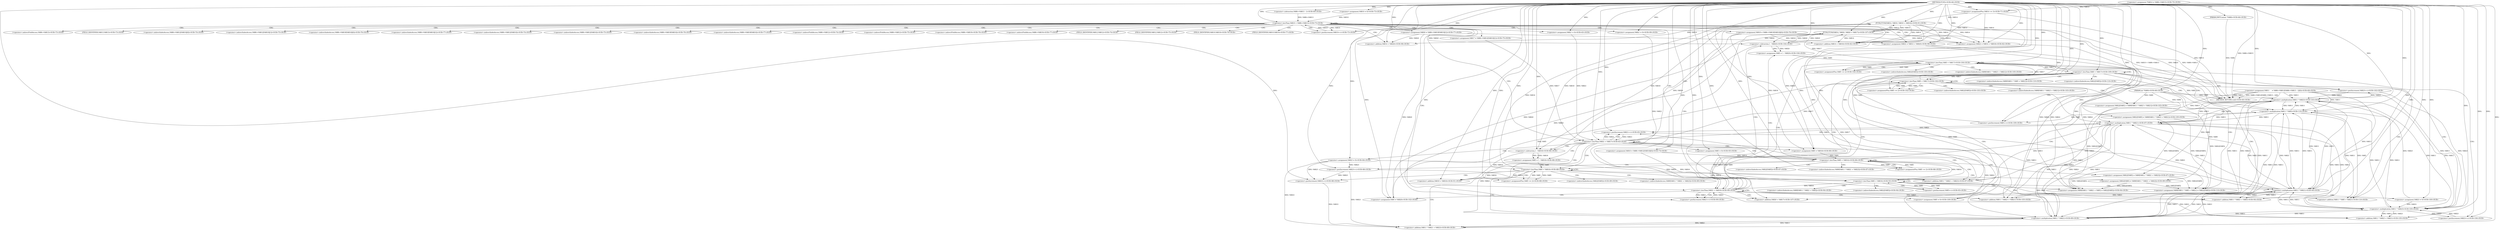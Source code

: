 
digraph "FUN5" {  

"12046" [label = "(METHOD,FUN5)<SUB>66</SUB>" ]

"12329" [label = "(METHOD_RETURN,void)<SUB>66</SUB>" ]

"12047" [label = "(PARAM,DWTContext *VAR8)<SUB>66</SUB>" ]

"12048" [label = "(PARAM,int *VAR9)<SUB>66</SUB>" ]

"12052" [label = "(&lt;operator&gt;.assignment,VAR11     = VAR8-&gt;VAR12[VAR8-&gt;VAR13 - 1][0])<SUB>69</SUB>" ]

"12066" [label = "(&lt;operator&gt;.assignment,*VAR14 = VAR8-&gt;VAR15)<SUB>70</SUB>" ]

"12071" [label = "(&lt;operator&gt;.assignmentPlus,VAR14 += 3)<SUB>71</SUB>" ]

"12079" [label = "(&lt;operator&gt;.lessThan,VAR10 &lt; VAR8-&gt;VAR13)<SUB>73</SUB>" ]

"12084" [label = "(&lt;operator&gt;.postIncrement,VAR10++)<SUB>73</SUB>" ]

"12076" [label = "(&lt;operator&gt;.assignment,VAR10 = 0)<SUB>73</SUB>" ]

"12092" [label = "(&lt;operator&gt;.assignment,VAR16 = VAR8-&gt;VAR12[VAR10][0])<SUB>74</SUB>" ]

"12101" [label = "(&lt;operator&gt;.assignment,VAR17 = VAR8-&gt;VAR12[VAR10][1])<SUB>75</SUB>" ]

"12110" [label = "(&lt;operator&gt;.assignment,VAR18 = VAR8-&gt;VAR19[VAR10][0])<SUB>76</SUB>" ]

"12119" [label = "(&lt;operator&gt;.assignment,VAR20 = VAR8-&gt;VAR19[VAR10][1])<SUB>77</SUB>" ]

"12129" [label = "(&lt;operator&gt;.assignment,VAR22 = VAR14 + VAR18)<SUB>82</SUB>" ]

"12229" [label = "(&lt;operator&gt;.assignment,VAR22 = VAR14 + VAR20)<SUB>98</SUB>" ]

"12139" [label = "(&lt;operator&gt;.lessThan,VAR21 &lt; VAR17)<SUB>83</SUB>" ]

"12142" [label = "(&lt;operator&gt;.postIncrement,VAR21++)<SUB>83</SUB>" ]

"12239" [label = "(&lt;operator&gt;.lessThan,VAR21 &lt; VAR16)<SUB>99</SUB>" ]

"12242" [label = "(&lt;operator&gt;.postIncrement,VAR21++)<SUB>99</SUB>" ]

"12059" [label = "(&lt;operator&gt;.subtraction,VAR8-&gt;VAR13 - 1)<SUB>69</SUB>" ]

"12131" [label = "(&lt;operator&gt;.addition,VAR14 + VAR18)<SUB>82</SUB>" ]

"12136" [label = "(&lt;operator&gt;.assignment,VAR21 = 0)<SUB>83</SUB>" ]

"12147" [label = "(&lt;operator&gt;.assignment,VAR23 = 0)<SUB>84</SUB>" ]

"12202" [label = "(FUN4,FUN4(VAR14, VAR18, VAR18 + VAR16))<SUB>91</SUB>" ]

"12231" [label = "(&lt;operator&gt;.addition,VAR14 + VAR20)<SUB>98</SUB>" ]

"12236" [label = "(&lt;operator&gt;.assignment,VAR21 = 0)<SUB>99</SUB>" ]

"12247" [label = "(&lt;operator&gt;.assignment,VAR23 = 0)<SUB>100</SUB>" ]

"12302" [label = "(FUN4,FUN4(VAR14, VAR20, VAR20 + VAR17))<SUB>107</SUB>" ]

"12155" [label = "(&lt;operator&gt;.lessThan,VAR5 &lt; VAR16)<SUB>86</SUB>" ]

"12164" [label = "(&lt;operator&gt;.assignment,VAR22[VAR5] = VAR9[VAR11 * VAR21 + VAR23])<SUB>87</SUB>" ]

"12182" [label = "(&lt;operator&gt;.lessThan,VAR5 &lt; VAR16)<SUB>88</SUB>" ]

"12191" [label = "(&lt;operator&gt;.assignment,VAR22[VAR5] = VAR9[VAR11 * VAR21 + VAR23])<SUB>89</SUB>" ]

"12213" [label = "(&lt;operator&gt;.lessThan,VAR5 &lt; VAR16)<SUB>93</SUB>" ]

"12216" [label = "(&lt;operator&gt;.postIncrement,VAR5++)<SUB>93</SUB>" ]

"12218" [label = "(&lt;operator&gt;.assignment,VAR9[VAR11 * VAR21 + VAR5] = VAR22[VAR5])<SUB>94</SUB>" ]

"12255" [label = "(&lt;operator&gt;.lessThan,VAR5 &lt; VAR17)<SUB>102</SUB>" ]

"12264" [label = "(&lt;operator&gt;.assignment,VAR22[VAR5] = VAR9[VAR11 * VAR23 + VAR21])<SUB>103</SUB>" ]

"12282" [label = "(&lt;operator&gt;.lessThan,VAR5 &lt; VAR17)<SUB>104</SUB>" ]

"12291" [label = "(&lt;operator&gt;.assignment,VAR22[VAR5] = VAR9[VAR11 * VAR23 + VAR21])<SUB>105</SUB>" ]

"12313" [label = "(&lt;operator&gt;.lessThan,VAR5 &lt; VAR17)<SUB>109</SUB>" ]

"12316" [label = "(&lt;operator&gt;.postIncrement,VAR5++)<SUB>109</SUB>" ]

"12318" [label = "(&lt;operator&gt;.assignment,VAR9[VAR11 * VAR5 + VAR21] = VAR22[VAR5])<SUB>110</SUB>" ]

"12152" [label = "(&lt;operator&gt;.assignment,VAR5 = VAR18)<SUB>86</SUB>" ]

"12159" [label = "(&lt;operator&gt;.assignmentPlus,VAR5 += 2)<SUB>86</SUB>" ]

"12162" [label = "(&lt;operator&gt;.postIncrement,VAR23++)<SUB>86</SUB>" ]

"12177" [label = "(&lt;operator&gt;.assignment,VAR5 = 1 - VAR18)<SUB>88</SUB>" ]

"12186" [label = "(&lt;operator&gt;.assignmentPlus,VAR5 += 2)<SUB>88</SUB>" ]

"12189" [label = "(&lt;operator&gt;.postIncrement,VAR23++)<SUB>88</SUB>" ]

"12205" [label = "(&lt;operator&gt;.addition,VAR18 + VAR16)<SUB>91</SUB>" ]

"12210" [label = "(&lt;operator&gt;.assignment,VAR5 = 0)<SUB>93</SUB>" ]

"12252" [label = "(&lt;operator&gt;.assignment,VAR5 = VAR20)<SUB>102</SUB>" ]

"12259" [label = "(&lt;operator&gt;.assignmentPlus,VAR5 += 2)<SUB>102</SUB>" ]

"12262" [label = "(&lt;operator&gt;.postIncrement,VAR23++)<SUB>102</SUB>" ]

"12277" [label = "(&lt;operator&gt;.assignment,VAR5 = 1 - VAR20)<SUB>104</SUB>" ]

"12286" [label = "(&lt;operator&gt;.assignmentPlus,VAR5 += 2)<SUB>104</SUB>" ]

"12289" [label = "(&lt;operator&gt;.postIncrement,VAR23++)<SUB>104</SUB>" ]

"12305" [label = "(&lt;operator&gt;.addition,VAR20 + VAR17)<SUB>107</SUB>" ]

"12310" [label = "(&lt;operator&gt;.assignment,VAR5 = 0)<SUB>109</SUB>" ]

"12170" [label = "(&lt;operator&gt;.addition,VAR11 * VAR21 + VAR23)<SUB>87</SUB>" ]

"12179" [label = "(&lt;operator&gt;.subtraction,1 - VAR18)<SUB>88</SUB>" ]

"12197" [label = "(&lt;operator&gt;.addition,VAR11 * VAR21 + VAR23)<SUB>89</SUB>" ]

"12221" [label = "(&lt;operator&gt;.addition,VAR11 * VAR21 + VAR5)<SUB>94</SUB>" ]

"12270" [label = "(&lt;operator&gt;.addition,VAR11 * VAR23 + VAR21)<SUB>103</SUB>" ]

"12279" [label = "(&lt;operator&gt;.subtraction,1 - VAR20)<SUB>104</SUB>" ]

"12297" [label = "(&lt;operator&gt;.addition,VAR11 * VAR23 + VAR21)<SUB>105</SUB>" ]

"12321" [label = "(&lt;operator&gt;.addition,VAR11 * VAR5 + VAR21)<SUB>110</SUB>" ]

"12171" [label = "(&lt;operator&gt;.multiplication,VAR11 * VAR21)<SUB>87</SUB>" ]

"12198" [label = "(&lt;operator&gt;.multiplication,VAR11 * VAR21)<SUB>89</SUB>" ]

"12222" [label = "(&lt;operator&gt;.multiplication,VAR11 * VAR21)<SUB>94</SUB>" ]

"12271" [label = "(&lt;operator&gt;.multiplication,VAR11 * VAR23)<SUB>103</SUB>" ]

"12298" [label = "(&lt;operator&gt;.multiplication,VAR11 * VAR23)<SUB>105</SUB>" ]

"12322" [label = "(&lt;operator&gt;.multiplication,VAR11 * VAR5)<SUB>110</SUB>" ]

"12081" [label = "(&lt;operator&gt;.indirectFieldAccess,VAR8-&gt;VAR13)<SUB>73</SUB>" ]

"12083" [label = "(FIELD_IDENTIFIER,VAR13,VAR13)<SUB>73</SUB>" ]

"12094" [label = "(&lt;operator&gt;.indirectIndexAccess,VAR8-&gt;VAR12[VAR10][0])<SUB>74</SUB>" ]

"12103" [label = "(&lt;operator&gt;.indirectIndexAccess,VAR8-&gt;VAR12[VAR10][1])<SUB>75</SUB>" ]

"12112" [label = "(&lt;operator&gt;.indirectIndexAccess,VAR8-&gt;VAR19[VAR10][0])<SUB>76</SUB>" ]

"12121" [label = "(&lt;operator&gt;.indirectIndexAccess,VAR8-&gt;VAR19[VAR10][1])<SUB>77</SUB>" ]

"12095" [label = "(&lt;operator&gt;.indirectIndexAccess,VAR8-&gt;VAR12[VAR10])<SUB>74</SUB>" ]

"12104" [label = "(&lt;operator&gt;.indirectIndexAccess,VAR8-&gt;VAR12[VAR10])<SUB>75</SUB>" ]

"12113" [label = "(&lt;operator&gt;.indirectIndexAccess,VAR8-&gt;VAR19[VAR10])<SUB>76</SUB>" ]

"12122" [label = "(&lt;operator&gt;.indirectIndexAccess,VAR8-&gt;VAR19[VAR10])<SUB>77</SUB>" ]

"12096" [label = "(&lt;operator&gt;.indirectFieldAccess,VAR8-&gt;VAR12)<SUB>74</SUB>" ]

"12105" [label = "(&lt;operator&gt;.indirectFieldAccess,VAR8-&gt;VAR12)<SUB>75</SUB>" ]

"12114" [label = "(&lt;operator&gt;.indirectFieldAccess,VAR8-&gt;VAR19)<SUB>76</SUB>" ]

"12123" [label = "(&lt;operator&gt;.indirectFieldAccess,VAR8-&gt;VAR19)<SUB>77</SUB>" ]

"12098" [label = "(FIELD_IDENTIFIER,VAR12,VAR12)<SUB>74</SUB>" ]

"12107" [label = "(FIELD_IDENTIFIER,VAR12,VAR12)<SUB>75</SUB>" ]

"12116" [label = "(FIELD_IDENTIFIER,VAR19,VAR19)<SUB>76</SUB>" ]

"12125" [label = "(FIELD_IDENTIFIER,VAR19,VAR19)<SUB>77</SUB>" ]

"12165" [label = "(&lt;operator&gt;.indirectIndexAccess,VAR22[VAR5])<SUB>87</SUB>" ]

"12168" [label = "(&lt;operator&gt;.indirectIndexAccess,VAR9[VAR11 * VAR21 + VAR23])<SUB>87</SUB>" ]

"12192" [label = "(&lt;operator&gt;.indirectIndexAccess,VAR22[VAR5])<SUB>89</SUB>" ]

"12195" [label = "(&lt;operator&gt;.indirectIndexAccess,VAR9[VAR11 * VAR21 + VAR23])<SUB>89</SUB>" ]

"12219" [label = "(&lt;operator&gt;.indirectIndexAccess,VAR9[VAR11 * VAR21 + VAR5])<SUB>94</SUB>" ]

"12226" [label = "(&lt;operator&gt;.indirectIndexAccess,VAR22[VAR5])<SUB>94</SUB>" ]

"12265" [label = "(&lt;operator&gt;.indirectIndexAccess,VAR22[VAR5])<SUB>103</SUB>" ]

"12268" [label = "(&lt;operator&gt;.indirectIndexAccess,VAR9[VAR11 * VAR23 + VAR21])<SUB>103</SUB>" ]

"12292" [label = "(&lt;operator&gt;.indirectIndexAccess,VAR22[VAR5])<SUB>105</SUB>" ]

"12295" [label = "(&lt;operator&gt;.indirectIndexAccess,VAR9[VAR11 * VAR23 + VAR21])<SUB>105</SUB>" ]

"12319" [label = "(&lt;operator&gt;.indirectIndexAccess,VAR9[VAR11 * VAR5 + VAR21])<SUB>110</SUB>" ]

"12326" [label = "(&lt;operator&gt;.indirectIndexAccess,VAR22[VAR5])<SUB>110</SUB>" ]

  "12047" -> "12329"  [ label = "DDG: VAR8"] 

  "12048" -> "12329"  [ label = "DDG: VAR9"] 

  "12052" -> "12329"  [ label = "DDG: VAR11"] 

  "12052" -> "12329"  [ label = "DDG: VAR8-&gt;VAR12[VAR8-&gt;VAR13 - 1][0]"] 

  "12066" -> "12329"  [ label = "DDG: VAR8-&gt;VAR15"] 

  "12071" -> "12329"  [ label = "DDG: VAR14"] 

  "12079" -> "12329"  [ label = "DDG: VAR10"] 

  "12079" -> "12329"  [ label = "DDG: VAR8-&gt;VAR13"] 

  "12079" -> "12329"  [ label = "DDG: VAR10 &lt; VAR8-&gt;VAR13"] 

  "12046" -> "12047"  [ label = "DDG: "] 

  "12046" -> "12048"  [ label = "DDG: "] 

  "12046" -> "12071"  [ label = "DDG: "] 

  "12066" -> "12071"  [ label = "DDG: VAR14"] 

  "12046" -> "12076"  [ label = "DDG: "] 

  "12076" -> "12079"  [ label = "DDG: VAR10"] 

  "12084" -> "12079"  [ label = "DDG: VAR10"] 

  "12046" -> "12079"  [ label = "DDG: "] 

  "12059" -> "12079"  [ label = "DDG: VAR8-&gt;VAR13"] 

  "12079" -> "12084"  [ label = "DDG: VAR10"] 

  "12046" -> "12084"  [ label = "DDG: "] 

  "12071" -> "12129"  [ label = "DDG: VAR14"] 

  "12302" -> "12129"  [ label = "DDG: VAR14"] 

  "12046" -> "12129"  [ label = "DDG: "] 

  "12202" -> "12129"  [ label = "DDG: VAR14"] 

  "12110" -> "12129"  [ label = "DDG: VAR18"] 

  "12202" -> "12229"  [ label = "DDG: VAR14"] 

  "12046" -> "12229"  [ label = "DDG: "] 

  "12119" -> "12229"  [ label = "DDG: VAR20"] 

  "12046" -> "12059"  [ label = "DDG: "] 

  "12071" -> "12131"  [ label = "DDG: VAR14"] 

  "12302" -> "12131"  [ label = "DDG: VAR14"] 

  "12046" -> "12131"  [ label = "DDG: "] 

  "12202" -> "12131"  [ label = "DDG: VAR14"] 

  "12110" -> "12131"  [ label = "DDG: VAR18"] 

  "12046" -> "12136"  [ label = "DDG: "] 

  "12136" -> "12139"  [ label = "DDG: VAR21"] 

  "12142" -> "12139"  [ label = "DDG: VAR21"] 

  "12046" -> "12139"  [ label = "DDG: "] 

  "12101" -> "12139"  [ label = "DDG: VAR17"] 

  "12139" -> "12142"  [ label = "DDG: VAR21"] 

  "12222" -> "12142"  [ label = "DDG: VAR21"] 

  "12198" -> "12142"  [ label = "DDG: VAR21"] 

  "12171" -> "12142"  [ label = "DDG: VAR21"] 

  "12046" -> "12142"  [ label = "DDG: "] 

  "12046" -> "12147"  [ label = "DDG: "] 

  "12202" -> "12231"  [ label = "DDG: VAR14"] 

  "12046" -> "12231"  [ label = "DDG: "] 

  "12119" -> "12231"  [ label = "DDG: VAR20"] 

  "12046" -> "12236"  [ label = "DDG: "] 

  "12236" -> "12239"  [ label = "DDG: VAR21"] 

  "12242" -> "12239"  [ label = "DDG: VAR21"] 

  "12046" -> "12239"  [ label = "DDG: "] 

  "12092" -> "12239"  [ label = "DDG: VAR16"] 

  "12213" -> "12239"  [ label = "DDG: VAR16"] 

  "12239" -> "12242"  [ label = "DDG: VAR21"] 

  "12046" -> "12242"  [ label = "DDG: "] 

  "12046" -> "12247"  [ label = "DDG: "] 

  "12048" -> "12164"  [ label = "DDG: VAR9"] 

  "12048" -> "12191"  [ label = "DDG: VAR9"] 

  "12046" -> "12202"  [ label = "DDG: "] 

  "12071" -> "12202"  [ label = "DDG: VAR14"] 

  "12302" -> "12202"  [ label = "DDG: VAR14"] 

  "12179" -> "12202"  [ label = "DDG: VAR18"] 

  "12182" -> "12202"  [ label = "DDG: VAR16"] 

  "12129" -> "12218"  [ label = "DDG: VAR22"] 

  "12291" -> "12218"  [ label = "DDG: VAR22[VAR5]"] 

  "12264" -> "12218"  [ label = "DDG: VAR22[VAR5]"] 

  "12191" -> "12218"  [ label = "DDG: VAR22[VAR5]"] 

  "12164" -> "12218"  [ label = "DDG: VAR22[VAR5]"] 

  "12229" -> "12218"  [ label = "DDG: VAR22"] 

  "12048" -> "12264"  [ label = "DDG: VAR9"] 

  "12048" -> "12291"  [ label = "DDG: VAR9"] 

  "12046" -> "12302"  [ label = "DDG: "] 

  "12202" -> "12302"  [ label = "DDG: VAR14"] 

  "12279" -> "12302"  [ label = "DDG: VAR20"] 

  "12282" -> "12302"  [ label = "DDG: VAR17"] 

  "12229" -> "12318"  [ label = "DDG: VAR22"] 

  "12291" -> "12318"  [ label = "DDG: VAR22[VAR5]"] 

  "12264" -> "12318"  [ label = "DDG: VAR22[VAR5]"] 

  "12191" -> "12318"  [ label = "DDG: VAR22[VAR5]"] 

  "12164" -> "12318"  [ label = "DDG: VAR22[VAR5]"] 

  "12202" -> "12152"  [ label = "DDG: VAR18"] 

  "12046" -> "12152"  [ label = "DDG: "] 

  "12110" -> "12152"  [ label = "DDG: VAR18"] 

  "12152" -> "12155"  [ label = "DDG: VAR5"] 

  "12159" -> "12155"  [ label = "DDG: VAR5"] 

  "12046" -> "12155"  [ label = "DDG: "] 

  "12092" -> "12155"  [ label = "DDG: VAR16"] 

  "12213" -> "12155"  [ label = "DDG: VAR16"] 

  "12046" -> "12159"  [ label = "DDG: "] 

  "12179" -> "12177"  [ label = "DDG: 1"] 

  "12179" -> "12177"  [ label = "DDG: VAR18"] 

  "12177" -> "12182"  [ label = "DDG: VAR5"] 

  "12186" -> "12182"  [ label = "DDG: VAR5"] 

  "12046" -> "12182"  [ label = "DDG: "] 

  "12155" -> "12182"  [ label = "DDG: VAR16"] 

  "12046" -> "12186"  [ label = "DDG: "] 

  "12179" -> "12205"  [ label = "DDG: VAR18"] 

  "12046" -> "12205"  [ label = "DDG: "] 

  "12182" -> "12205"  [ label = "DDG: VAR16"] 

  "12046" -> "12210"  [ label = "DDG: "] 

  "12210" -> "12213"  [ label = "DDG: VAR5"] 

  "12216" -> "12213"  [ label = "DDG: VAR5"] 

  "12046" -> "12213"  [ label = "DDG: "] 

  "12182" -> "12213"  [ label = "DDG: VAR16"] 

  "12046" -> "12216"  [ label = "DDG: "] 

  "12213" -> "12216"  [ label = "DDG: VAR5"] 

  "12302" -> "12252"  [ label = "DDG: VAR20"] 

  "12046" -> "12252"  [ label = "DDG: "] 

  "12119" -> "12252"  [ label = "DDG: VAR20"] 

  "12252" -> "12255"  [ label = "DDG: VAR5"] 

  "12259" -> "12255"  [ label = "DDG: VAR5"] 

  "12046" -> "12255"  [ label = "DDG: "] 

  "12139" -> "12255"  [ label = "DDG: VAR17"] 

  "12313" -> "12255"  [ label = "DDG: VAR17"] 

  "12046" -> "12259"  [ label = "DDG: "] 

  "12279" -> "12277"  [ label = "DDG: 1"] 

  "12279" -> "12277"  [ label = "DDG: VAR20"] 

  "12277" -> "12282"  [ label = "DDG: VAR5"] 

  "12286" -> "12282"  [ label = "DDG: VAR5"] 

  "12046" -> "12282"  [ label = "DDG: "] 

  "12255" -> "12282"  [ label = "DDG: VAR17"] 

  "12046" -> "12286"  [ label = "DDG: "] 

  "12279" -> "12305"  [ label = "DDG: VAR20"] 

  "12046" -> "12305"  [ label = "DDG: "] 

  "12282" -> "12305"  [ label = "DDG: VAR17"] 

  "12046" -> "12310"  [ label = "DDG: "] 

  "12310" -> "12313"  [ label = "DDG: VAR5"] 

  "12316" -> "12313"  [ label = "DDG: VAR5"] 

  "12046" -> "12313"  [ label = "DDG: "] 

  "12282" -> "12313"  [ label = "DDG: VAR17"] 

  "12322" -> "12316"  [ label = "DDG: VAR5"] 

  "12046" -> "12316"  [ label = "DDG: "] 

  "12155" -> "12159"  [ label = "DDG: VAR5"] 

  "12046" -> "12162"  [ label = "DDG: "] 

  "12147" -> "12162"  [ label = "DDG: VAR23"] 

  "12182" -> "12186"  [ label = "DDG: VAR5"] 

  "12046" -> "12189"  [ label = "DDG: "] 

  "12147" -> "12189"  [ label = "DDG: VAR23"] 

  "12162" -> "12189"  [ label = "DDG: VAR23"] 

  "12255" -> "12259"  [ label = "DDG: VAR5"] 

  "12271" -> "12262"  [ label = "DDG: VAR23"] 

  "12046" -> "12262"  [ label = "DDG: "] 

  "12282" -> "12286"  [ label = "DDG: VAR5"] 

  "12298" -> "12289"  [ label = "DDG: VAR23"] 

  "12046" -> "12289"  [ label = "DDG: "] 

  "12171" -> "12170"  [ label = "DDG: VAR11"] 

  "12171" -> "12170"  [ label = "DDG: VAR21"] 

  "12147" -> "12170"  [ label = "DDG: VAR23"] 

  "12162" -> "12170"  [ label = "DDG: VAR23"] 

  "12046" -> "12170"  [ label = "DDG: "] 

  "12046" -> "12179"  [ label = "DDG: "] 

  "12202" -> "12179"  [ label = "DDG: VAR18"] 

  "12110" -> "12179"  [ label = "DDG: VAR18"] 

  "12198" -> "12197"  [ label = "DDG: VAR11"] 

  "12198" -> "12197"  [ label = "DDG: VAR21"] 

  "12147" -> "12197"  [ label = "DDG: VAR23"] 

  "12189" -> "12197"  [ label = "DDG: VAR23"] 

  "12162" -> "12197"  [ label = "DDG: VAR23"] 

  "12046" -> "12197"  [ label = "DDG: "] 

  "12222" -> "12221"  [ label = "DDG: VAR11"] 

  "12222" -> "12221"  [ label = "DDG: VAR21"] 

  "12213" -> "12221"  [ label = "DDG: VAR5"] 

  "12046" -> "12221"  [ label = "DDG: "] 

  "12271" -> "12270"  [ label = "DDG: VAR11"] 

  "12271" -> "12270"  [ label = "DDG: VAR23"] 

  "12239" -> "12270"  [ label = "DDG: VAR21"] 

  "12046" -> "12270"  [ label = "DDG: "] 

  "12046" -> "12279"  [ label = "DDG: "] 

  "12302" -> "12279"  [ label = "DDG: VAR20"] 

  "12119" -> "12279"  [ label = "DDG: VAR20"] 

  "12298" -> "12297"  [ label = "DDG: VAR11"] 

  "12298" -> "12297"  [ label = "DDG: VAR23"] 

  "12239" -> "12297"  [ label = "DDG: VAR21"] 

  "12046" -> "12297"  [ label = "DDG: "] 

  "12322" -> "12321"  [ label = "DDG: VAR11"] 

  "12322" -> "12321"  [ label = "DDG: VAR5"] 

  "12239" -> "12321"  [ label = "DDG: VAR21"] 

  "12046" -> "12321"  [ label = "DDG: "] 

  "12052" -> "12171"  [ label = "DDG: VAR11"] 

  "12322" -> "12171"  [ label = "DDG: VAR11"] 

  "12298" -> "12171"  [ label = "DDG: VAR11"] 

  "12271" -> "12171"  [ label = "DDG: VAR11"] 

  "12222" -> "12171"  [ label = "DDG: VAR11"] 

  "12198" -> "12171"  [ label = "DDG: VAR11"] 

  "12046" -> "12171"  [ label = "DDG: "] 

  "12139" -> "12171"  [ label = "DDG: VAR21"] 

  "12052" -> "12198"  [ label = "DDG: VAR11"] 

  "12322" -> "12198"  [ label = "DDG: VAR11"] 

  "12298" -> "12198"  [ label = "DDG: VAR11"] 

  "12271" -> "12198"  [ label = "DDG: VAR11"] 

  "12222" -> "12198"  [ label = "DDG: VAR11"] 

  "12171" -> "12198"  [ label = "DDG: VAR11"] 

  "12046" -> "12198"  [ label = "DDG: "] 

  "12139" -> "12198"  [ label = "DDG: VAR21"] 

  "12171" -> "12198"  [ label = "DDG: VAR21"] 

  "12052" -> "12222"  [ label = "DDG: VAR11"] 

  "12322" -> "12222"  [ label = "DDG: VAR11"] 

  "12298" -> "12222"  [ label = "DDG: VAR11"] 

  "12271" -> "12222"  [ label = "DDG: VAR11"] 

  "12198" -> "12222"  [ label = "DDG: VAR11"] 

  "12171" -> "12222"  [ label = "DDG: VAR11"] 

  "12046" -> "12222"  [ label = "DDG: "] 

  "12139" -> "12222"  [ label = "DDG: VAR21"] 

  "12198" -> "12222"  [ label = "DDG: VAR21"] 

  "12171" -> "12222"  [ label = "DDG: VAR21"] 

  "12052" -> "12271"  [ label = "DDG: VAR11"] 

  "12322" -> "12271"  [ label = "DDG: VAR11"] 

  "12298" -> "12271"  [ label = "DDG: VAR11"] 

  "12222" -> "12271"  [ label = "DDG: VAR11"] 

  "12198" -> "12271"  [ label = "DDG: VAR11"] 

  "12171" -> "12271"  [ label = "DDG: VAR11"] 

  "12046" -> "12271"  [ label = "DDG: "] 

  "12247" -> "12271"  [ label = "DDG: VAR23"] 

  "12262" -> "12271"  [ label = "DDG: VAR23"] 

  "12052" -> "12298"  [ label = "DDG: VAR11"] 

  "12322" -> "12298"  [ label = "DDG: VAR11"] 

  "12271" -> "12298"  [ label = "DDG: VAR11"] 

  "12222" -> "12298"  [ label = "DDG: VAR11"] 

  "12198" -> "12298"  [ label = "DDG: VAR11"] 

  "12171" -> "12298"  [ label = "DDG: VAR11"] 

  "12046" -> "12298"  [ label = "DDG: "] 

  "12247" -> "12298"  [ label = "DDG: VAR23"] 

  "12289" -> "12298"  [ label = "DDG: VAR23"] 

  "12262" -> "12298"  [ label = "DDG: VAR23"] 

  "12052" -> "12322"  [ label = "DDG: VAR11"] 

  "12298" -> "12322"  [ label = "DDG: VAR11"] 

  "12271" -> "12322"  [ label = "DDG: VAR11"] 

  "12222" -> "12322"  [ label = "DDG: VAR11"] 

  "12198" -> "12322"  [ label = "DDG: VAR11"] 

  "12171" -> "12322"  [ label = "DDG: VAR11"] 

  "12046" -> "12322"  [ label = "DDG: "] 

  "12313" -> "12322"  [ label = "DDG: VAR5"] 

  "12079" -> "12103"  [ label = "CDG: "] 

  "12079" -> "12094"  [ label = "CDG: "] 

  "12079" -> "12083"  [ label = "CDG: "] 

  "12079" -> "12136"  [ label = "CDG: "] 

  "12079" -> "12123"  [ label = "CDG: "] 

  "12079" -> "12112"  [ label = "CDG: "] 

  "12079" -> "12239"  [ label = "CDG: "] 

  "12079" -> "12114"  [ label = "CDG: "] 

  "12079" -> "12104"  [ label = "CDG: "] 

  "12079" -> "12096"  [ label = "CDG: "] 

  "12079" -> "12081"  [ label = "CDG: "] 

  "12079" -> "12098"  [ label = "CDG: "] 

  "12079" -> "12122"  [ label = "CDG: "] 

  "12079" -> "12113"  [ label = "CDG: "] 

  "12079" -> "12092"  [ label = "CDG: "] 

  "12079" -> "12131"  [ label = "CDG: "] 

  "12079" -> "12121"  [ label = "CDG: "] 

  "12079" -> "12125"  [ label = "CDG: "] 

  "12079" -> "12079"  [ label = "CDG: "] 

  "12079" -> "12107"  [ label = "CDG: "] 

  "12079" -> "12105"  [ label = "CDG: "] 

  "12079" -> "12119"  [ label = "CDG: "] 

  "12079" -> "12129"  [ label = "CDG: "] 

  "12079" -> "12231"  [ label = "CDG: "] 

  "12079" -> "12139"  [ label = "CDG: "] 

  "12079" -> "12101"  [ label = "CDG: "] 

  "12079" -> "12236"  [ label = "CDG: "] 

  "12079" -> "12116"  [ label = "CDG: "] 

  "12079" -> "12229"  [ label = "CDG: "] 

  "12079" -> "12084"  [ label = "CDG: "] 

  "12079" -> "12095"  [ label = "CDG: "] 

  "12079" -> "12110"  [ label = "CDG: "] 

  "12139" -> "12182"  [ label = "CDG: "] 

  "12139" -> "12205"  [ label = "CDG: "] 

  "12139" -> "12202"  [ label = "CDG: "] 

  "12139" -> "12179"  [ label = "CDG: "] 

  "12139" -> "12177"  [ label = "CDG: "] 

  "12139" -> "12147"  [ label = "CDG: "] 

  "12139" -> "12213"  [ label = "CDG: "] 

  "12139" -> "12139"  [ label = "CDG: "] 

  "12139" -> "12155"  [ label = "CDG: "] 

  "12139" -> "12210"  [ label = "CDG: "] 

  "12139" -> "12142"  [ label = "CDG: "] 

  "12139" -> "12152"  [ label = "CDG: "] 

  "12239" -> "12277"  [ label = "CDG: "] 

  "12239" -> "12305"  [ label = "CDG: "] 

  "12239" -> "12239"  [ label = "CDG: "] 

  "12239" -> "12302"  [ label = "CDG: "] 

  "12239" -> "12310"  [ label = "CDG: "] 

  "12239" -> "12282"  [ label = "CDG: "] 

  "12239" -> "12247"  [ label = "CDG: "] 

  "12239" -> "12255"  [ label = "CDG: "] 

  "12239" -> "12242"  [ label = "CDG: "] 

  "12239" -> "12252"  [ label = "CDG: "] 

  "12239" -> "12313"  [ label = "CDG: "] 

  "12239" -> "12279"  [ label = "CDG: "] 

  "12155" -> "12164"  [ label = "CDG: "] 

  "12155" -> "12162"  [ label = "CDG: "] 

  "12155" -> "12171"  [ label = "CDG: "] 

  "12155" -> "12170"  [ label = "CDG: "] 

  "12155" -> "12159"  [ label = "CDG: "] 

  "12155" -> "12165"  [ label = "CDG: "] 

  "12155" -> "12168"  [ label = "CDG: "] 

  "12155" -> "12155"  [ label = "CDG: "] 

  "12182" -> "12182"  [ label = "CDG: "] 

  "12182" -> "12198"  [ label = "CDG: "] 

  "12182" -> "12186"  [ label = "CDG: "] 

  "12182" -> "12191"  [ label = "CDG: "] 

  "12182" -> "12189"  [ label = "CDG: "] 

  "12182" -> "12197"  [ label = "CDG: "] 

  "12182" -> "12195"  [ label = "CDG: "] 

  "12182" -> "12192"  [ label = "CDG: "] 

  "12213" -> "12218"  [ label = "CDG: "] 

  "12213" -> "12222"  [ label = "CDG: "] 

  "12213" -> "12226"  [ label = "CDG: "] 

  "12213" -> "12219"  [ label = "CDG: "] 

  "12213" -> "12221"  [ label = "CDG: "] 

  "12213" -> "12213"  [ label = "CDG: "] 

  "12213" -> "12216"  [ label = "CDG: "] 

  "12255" -> "12264"  [ label = "CDG: "] 

  "12255" -> "12268"  [ label = "CDG: "] 

  "12255" -> "12262"  [ label = "CDG: "] 

  "12255" -> "12271"  [ label = "CDG: "] 

  "12255" -> "12270"  [ label = "CDG: "] 

  "12255" -> "12265"  [ label = "CDG: "] 

  "12255" -> "12259"  [ label = "CDG: "] 

  "12255" -> "12255"  [ label = "CDG: "] 

  "12282" -> "12291"  [ label = "CDG: "] 

  "12282" -> "12298"  [ label = "CDG: "] 

  "12282" -> "12292"  [ label = "CDG: "] 

  "12282" -> "12286"  [ label = "CDG: "] 

  "12282" -> "12282"  [ label = "CDG: "] 

  "12282" -> "12295"  [ label = "CDG: "] 

  "12282" -> "12289"  [ label = "CDG: "] 

  "12282" -> "12297"  [ label = "CDG: "] 

  "12313" -> "12316"  [ label = "CDG: "] 

  "12313" -> "12326"  [ label = "CDG: "] 

  "12313" -> "12318"  [ label = "CDG: "] 

  "12313" -> "12319"  [ label = "CDG: "] 

  "12313" -> "12322"  [ label = "CDG: "] 

  "12313" -> "12313"  [ label = "CDG: "] 

  "12313" -> "12321"  [ label = "CDG: "] 

}